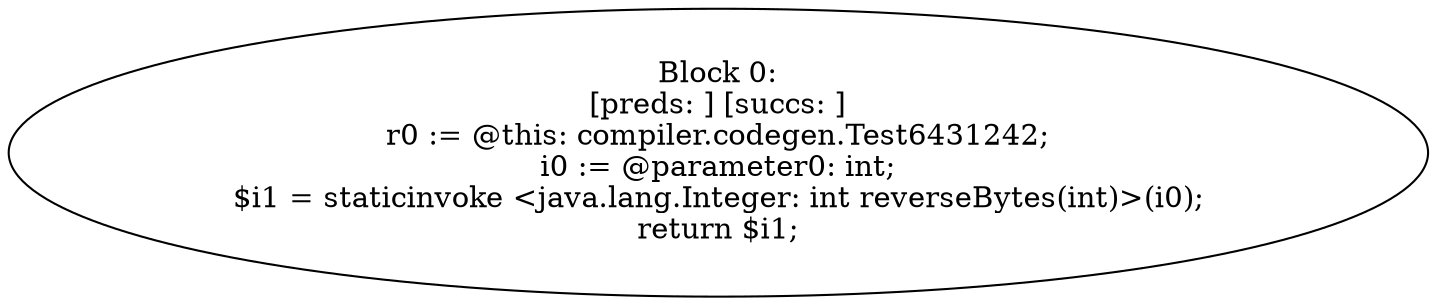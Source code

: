 digraph "unitGraph" {
    "Block 0:
[preds: ] [succs: ]
r0 := @this: compiler.codegen.Test6431242;
i0 := @parameter0: int;
$i1 = staticinvoke <java.lang.Integer: int reverseBytes(int)>(i0);
return $i1;
"
}
